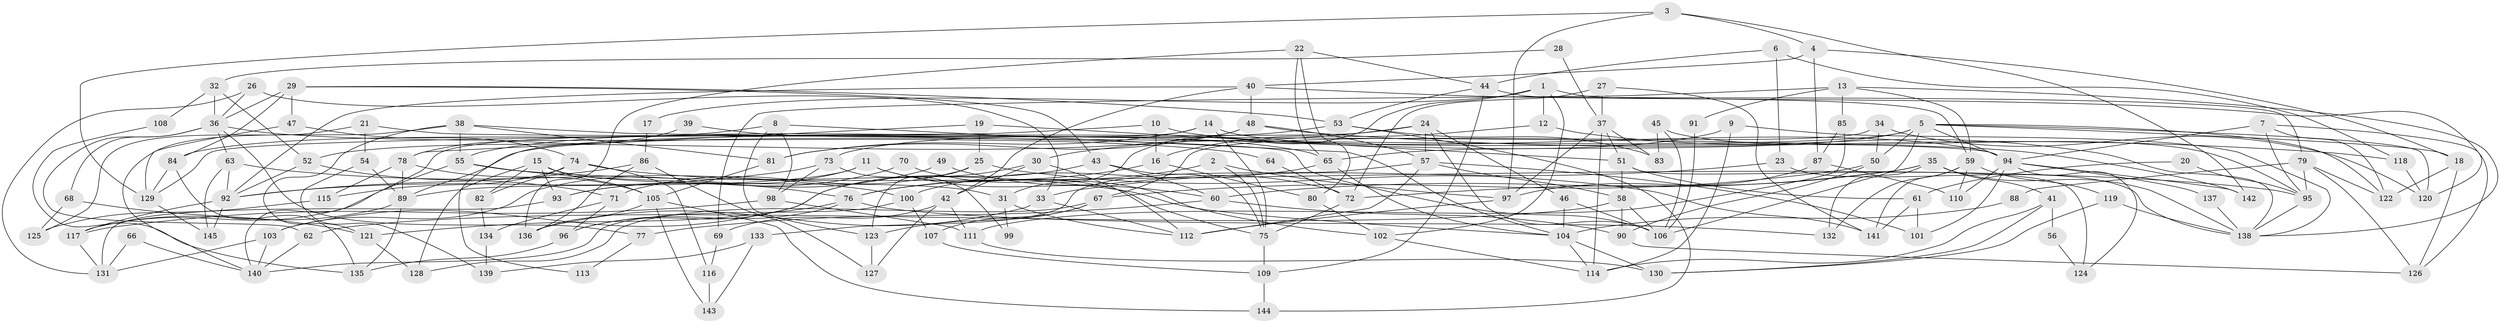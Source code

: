 // coarse degree distribution, {3: 0.13725490196078433, 4: 0.24509803921568626, 6: 0.12745098039215685, 2: 0.06862745098039216, 5: 0.29411764705882354, 8: 0.049019607843137254, 7: 0.058823529411764705, 9: 0.0196078431372549}
// Generated by graph-tools (version 1.1) at 2025/37/03/04/25 23:37:09]
// undirected, 145 vertices, 290 edges
graph export_dot {
  node [color=gray90,style=filled];
  1;
  2;
  3;
  4;
  5;
  6;
  7;
  8;
  9;
  10;
  11;
  12;
  13;
  14;
  15;
  16;
  17;
  18;
  19;
  20;
  21;
  22;
  23;
  24;
  25;
  26;
  27;
  28;
  29;
  30;
  31;
  32;
  33;
  34;
  35;
  36;
  37;
  38;
  39;
  40;
  41;
  42;
  43;
  44;
  45;
  46;
  47;
  48;
  49;
  50;
  51;
  52;
  53;
  54;
  55;
  56;
  57;
  58;
  59;
  60;
  61;
  62;
  63;
  64;
  65;
  66;
  67;
  68;
  69;
  70;
  71;
  72;
  73;
  74;
  75;
  76;
  77;
  78;
  79;
  80;
  81;
  82;
  83;
  84;
  85;
  86;
  87;
  88;
  89;
  90;
  91;
  92;
  93;
  94;
  95;
  96;
  97;
  98;
  99;
  100;
  101;
  102;
  103;
  104;
  105;
  106;
  107;
  108;
  109;
  110;
  111;
  112;
  113;
  114;
  115;
  116;
  117;
  118;
  119;
  120;
  121;
  122;
  123;
  124;
  125;
  126;
  127;
  128;
  129;
  130;
  131;
  132;
  133;
  134;
  135;
  136;
  137;
  138;
  139;
  140;
  141;
  142;
  143;
  144;
  145;
  1 -- 59;
  1 -- 12;
  1 -- 17;
  1 -- 31;
  1 -- 102;
  2 -- 75;
  2 -- 97;
  2 -- 76;
  3 -- 129;
  3 -- 97;
  3 -- 4;
  3 -- 142;
  4 -- 18;
  4 -- 40;
  4 -- 87;
  5 -- 94;
  5 -- 120;
  5 -- 18;
  5 -- 50;
  5 -- 65;
  5 -- 89;
  5 -- 106;
  5 -- 122;
  6 -- 44;
  6 -- 23;
  6 -- 118;
  7 -- 122;
  7 -- 95;
  7 -- 94;
  7 -- 126;
  8 -- 84;
  8 -- 98;
  8 -- 104;
  8 -- 123;
  9 -- 114;
  9 -- 138;
  9 -- 73;
  10 -- 129;
  10 -- 142;
  10 -- 16;
  11 -- 103;
  11 -- 89;
  11 -- 60;
  11 -- 75;
  12 -- 138;
  12 -- 16;
  13 -- 138;
  13 -- 85;
  13 -- 59;
  13 -- 69;
  13 -- 91;
  14 -- 75;
  14 -- 94;
  14 -- 81;
  14 -- 140;
  15 -- 105;
  15 -- 128;
  15 -- 31;
  15 -- 82;
  15 -- 93;
  16 -- 76;
  16 -- 80;
  17 -- 86;
  18 -- 126;
  18 -- 122;
  19 -- 51;
  19 -- 25;
  19 -- 78;
  20 -- 95;
  20 -- 61;
  21 -- 54;
  21 -- 94;
  21 -- 125;
  22 -- 65;
  22 -- 44;
  22 -- 80;
  22 -- 136;
  23 -- 138;
  23 -- 33;
  24 -- 106;
  24 -- 46;
  24 -- 30;
  24 -- 57;
  24 -- 113;
  25 -- 141;
  25 -- 71;
  25 -- 123;
  26 -- 33;
  26 -- 36;
  26 -- 131;
  27 -- 72;
  27 -- 37;
  27 -- 141;
  28 -- 37;
  28 -- 32;
  29 -- 43;
  29 -- 36;
  29 -- 47;
  29 -- 53;
  29 -- 84;
  30 -- 112;
  30 -- 42;
  30 -- 96;
  31 -- 99;
  31 -- 112;
  32 -- 52;
  32 -- 36;
  32 -- 108;
  33 -- 136;
  33 -- 112;
  34 -- 67;
  34 -- 50;
  34 -- 120;
  35 -- 60;
  35 -- 132;
  35 -- 41;
  35 -- 72;
  35 -- 138;
  36 -- 62;
  36 -- 68;
  36 -- 63;
  36 -- 64;
  36 -- 77;
  37 -- 51;
  37 -- 114;
  37 -- 83;
  37 -- 97;
  38 -- 106;
  38 -- 140;
  38 -- 55;
  38 -- 81;
  38 -- 121;
  39 -- 65;
  39 -- 78;
  40 -- 48;
  40 -- 42;
  40 -- 92;
  40 -- 120;
  41 -- 114;
  41 -- 56;
  41 -- 130;
  42 -- 69;
  42 -- 111;
  42 -- 127;
  43 -- 103;
  43 -- 60;
  43 -- 75;
  44 -- 53;
  44 -- 79;
  44 -- 109;
  45 -- 83;
  45 -- 95;
  45 -- 106;
  46 -- 104;
  46 -- 106;
  47 -- 129;
  47 -- 74;
  48 -- 118;
  48 -- 81;
  48 -- 52;
  48 -- 57;
  49 -- 93;
  49 -- 72;
  50 -- 67;
  50 -- 90;
  51 -- 58;
  51 -- 61;
  51 -- 124;
  52 -- 92;
  52 -- 71;
  53 -- 55;
  53 -- 83;
  53 -- 144;
  54 -- 89;
  54 -- 139;
  55 -- 117;
  55 -- 76;
  55 -- 95;
  56 -- 124;
  57 -- 58;
  57 -- 101;
  57 -- 112;
  57 -- 133;
  58 -- 106;
  58 -- 62;
  58 -- 90;
  59 -- 119;
  59 -- 110;
  59 -- 132;
  59 -- 141;
  60 -- 90;
  60 -- 77;
  61 -- 141;
  61 -- 101;
  62 -- 140;
  63 -- 92;
  63 -- 100;
  63 -- 145;
  64 -- 72;
  65 -- 104;
  65 -- 100;
  66 -- 131;
  66 -- 140;
  67 -- 123;
  67 -- 107;
  67 -- 128;
  68 -- 125;
  68 -- 121;
  69 -- 116;
  70 -- 102;
  70 -- 93;
  71 -- 96;
  71 -- 134;
  72 -- 75;
  73 -- 92;
  73 -- 98;
  73 -- 99;
  74 -- 104;
  74 -- 82;
  74 -- 115;
  74 -- 116;
  75 -- 109;
  76 -- 96;
  76 -- 121;
  76 -- 132;
  77 -- 113;
  78 -- 105;
  78 -- 89;
  78 -- 115;
  79 -- 122;
  79 -- 126;
  79 -- 88;
  79 -- 95;
  80 -- 102;
  81 -- 105;
  82 -- 134;
  84 -- 135;
  84 -- 129;
  85 -- 111;
  85 -- 87;
  86 -- 136;
  86 -- 127;
  86 -- 92;
  87 -- 97;
  87 -- 110;
  88 -- 104;
  89 -- 117;
  89 -- 135;
  90 -- 126;
  91 -- 106;
  92 -- 117;
  92 -- 145;
  93 -- 131;
  94 -- 110;
  94 -- 101;
  94 -- 124;
  94 -- 137;
  94 -- 142;
  95 -- 138;
  96 -- 135;
  97 -- 112;
  98 -- 117;
  98 -- 111;
  100 -- 107;
  100 -- 140;
  102 -- 114;
  103 -- 140;
  103 -- 131;
  104 -- 130;
  104 -- 114;
  105 -- 144;
  105 -- 136;
  105 -- 143;
  107 -- 109;
  108 -- 135;
  109 -- 144;
  111 -- 130;
  115 -- 125;
  116 -- 143;
  117 -- 131;
  118 -- 120;
  119 -- 130;
  119 -- 138;
  121 -- 128;
  123 -- 127;
  129 -- 145;
  133 -- 143;
  133 -- 139;
  134 -- 139;
  137 -- 138;
}
